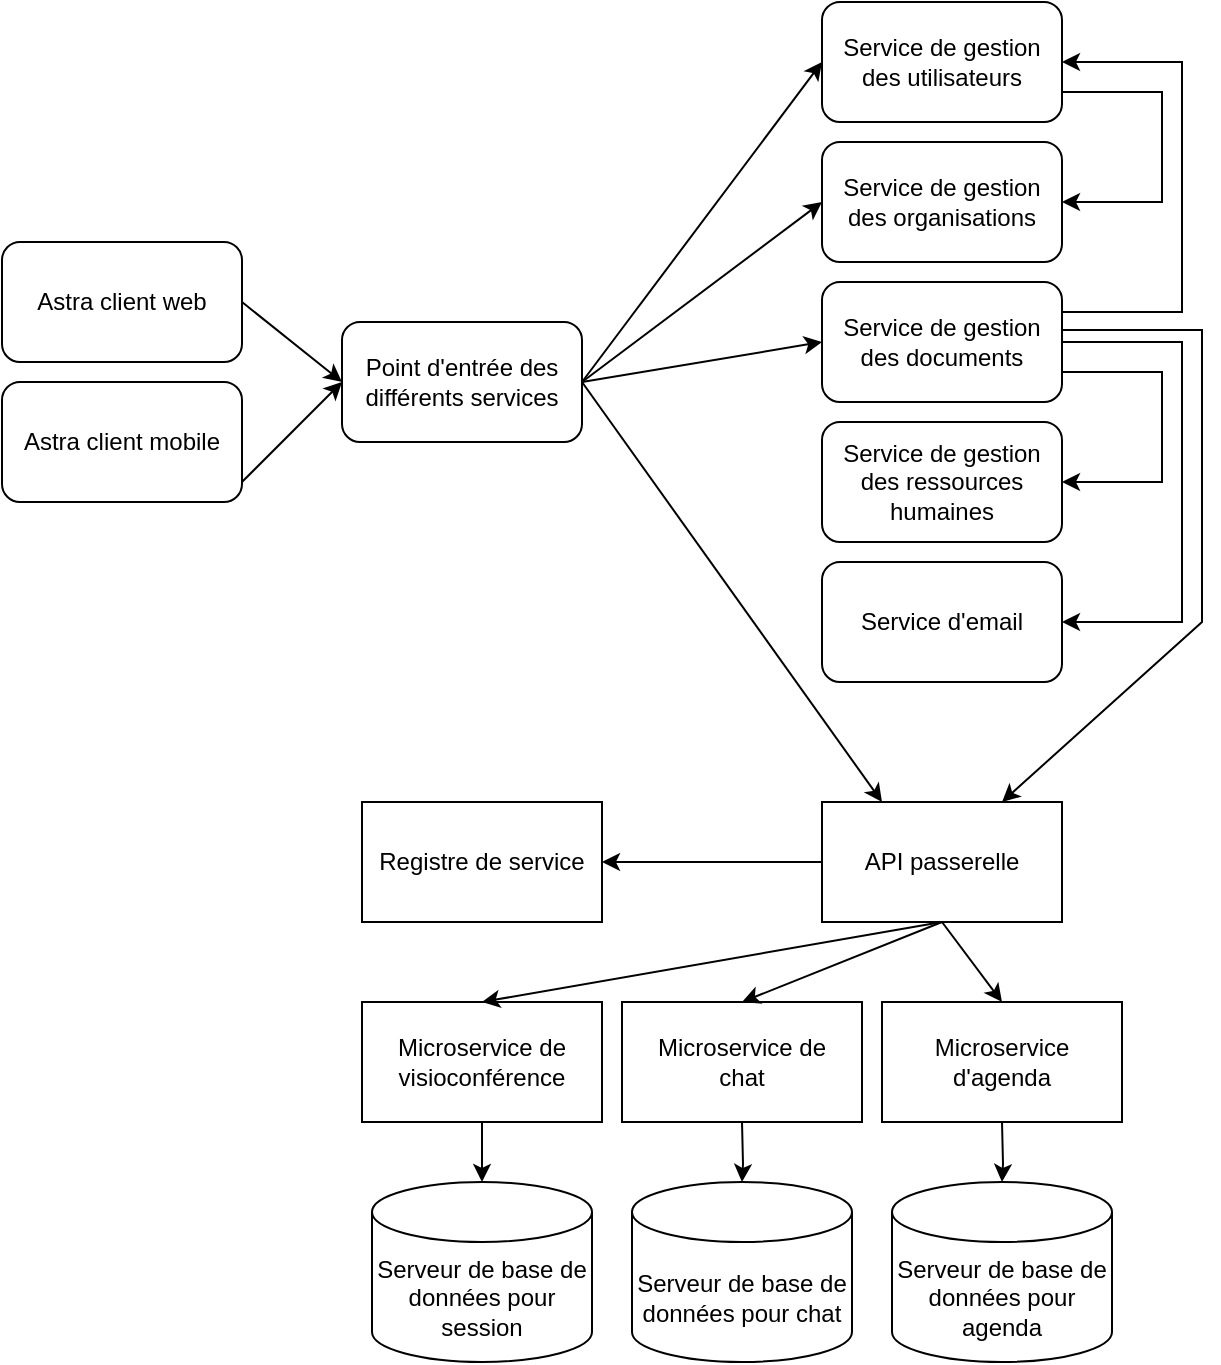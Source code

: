 <mxfile version="18.0.2" type="github">
  <diagram id="00_8uSY0qCTc1xiecRlY" name="Page-1">
    <mxGraphModel dx="1422" dy="724" grid="1" gridSize="10" guides="1" tooltips="1" connect="1" arrows="1" fold="1" page="1" pageScale="1" pageWidth="827" pageHeight="1169" math="0" shadow="0">
      <root>
        <mxCell id="0" />
        <mxCell id="1" parent="0" />
        <mxCell id="EvmF-jl4J4cTao0oqaJv-1" value="Astra client web" style="rounded=1;whiteSpace=wrap;html=1;" vertex="1" parent="1">
          <mxGeometry x="10" y="130" width="120" height="60" as="geometry" />
        </mxCell>
        <mxCell id="EvmF-jl4J4cTao0oqaJv-2" value="Astra client mobile" style="rounded=1;whiteSpace=wrap;html=1;" vertex="1" parent="1">
          <mxGeometry x="10" y="200" width="120" height="60" as="geometry" />
        </mxCell>
        <mxCell id="EvmF-jl4J4cTao0oqaJv-3" value="Point d&#39;entrée des différents services" style="rounded=1;whiteSpace=wrap;html=1;" vertex="1" parent="1">
          <mxGeometry x="180" y="170" width="120" height="60" as="geometry" />
        </mxCell>
        <mxCell id="EvmF-jl4J4cTao0oqaJv-4" value="Service de gestion des utilisateurs" style="rounded=1;whiteSpace=wrap;html=1;" vertex="1" parent="1">
          <mxGeometry x="420" y="10" width="120" height="60" as="geometry" />
        </mxCell>
        <mxCell id="EvmF-jl4J4cTao0oqaJv-5" value="Service de gestion des documents" style="rounded=1;whiteSpace=wrap;html=1;" vertex="1" parent="1">
          <mxGeometry x="420" y="150" width="120" height="60" as="geometry" />
        </mxCell>
        <mxCell id="EvmF-jl4J4cTao0oqaJv-6" value="Service de gestion des organisations" style="rounded=1;whiteSpace=wrap;html=1;" vertex="1" parent="1">
          <mxGeometry x="420" y="80" width="120" height="60" as="geometry" />
        </mxCell>
        <mxCell id="EvmF-jl4J4cTao0oqaJv-7" value="Service de gestion des ressources humaines" style="rounded=1;whiteSpace=wrap;html=1;" vertex="1" parent="1">
          <mxGeometry x="420" y="220" width="120" height="60" as="geometry" />
        </mxCell>
        <mxCell id="EvmF-jl4J4cTao0oqaJv-9" value="" style="endArrow=classic;html=1;rounded=0;" edge="1" parent="1">
          <mxGeometry width="50" height="50" relative="1" as="geometry">
            <mxPoint x="130" y="250" as="sourcePoint" />
            <mxPoint x="180" y="200" as="targetPoint" />
          </mxGeometry>
        </mxCell>
        <mxCell id="EvmF-jl4J4cTao0oqaJv-10" value="" style="endArrow=classic;html=1;rounded=0;entryX=0;entryY=0.5;entryDx=0;entryDy=0;" edge="1" parent="1" target="EvmF-jl4J4cTao0oqaJv-3">
          <mxGeometry width="50" height="50" relative="1" as="geometry">
            <mxPoint x="130" y="160" as="sourcePoint" />
            <mxPoint x="180" y="110" as="targetPoint" />
          </mxGeometry>
        </mxCell>
        <mxCell id="EvmF-jl4J4cTao0oqaJv-11" value="" style="endArrow=classic;html=1;rounded=0;entryX=0;entryY=0.5;entryDx=0;entryDy=0;exitX=1;exitY=0.5;exitDx=0;exitDy=0;" edge="1" parent="1" source="EvmF-jl4J4cTao0oqaJv-3" target="EvmF-jl4J4cTao0oqaJv-5">
          <mxGeometry width="50" height="50" relative="1" as="geometry">
            <mxPoint x="300" y="200" as="sourcePoint" />
            <mxPoint x="440" y="340" as="targetPoint" />
          </mxGeometry>
        </mxCell>
        <mxCell id="EvmF-jl4J4cTao0oqaJv-12" value="" style="endArrow=classic;html=1;rounded=0;entryX=0;entryY=0.5;entryDx=0;entryDy=0;exitX=1;exitY=0.5;exitDx=0;exitDy=0;" edge="1" parent="1" source="EvmF-jl4J4cTao0oqaJv-3" target="EvmF-jl4J4cTao0oqaJv-6">
          <mxGeometry width="50" height="50" relative="1" as="geometry">
            <mxPoint x="300" y="200" as="sourcePoint" />
            <mxPoint x="450" y="350" as="targetPoint" />
          </mxGeometry>
        </mxCell>
        <mxCell id="EvmF-jl4J4cTao0oqaJv-13" value="" style="endArrow=classic;html=1;rounded=0;exitX=1;exitY=0.5;exitDx=0;exitDy=0;entryX=0;entryY=0.5;entryDx=0;entryDy=0;" edge="1" parent="1" source="EvmF-jl4J4cTao0oqaJv-3" target="EvmF-jl4J4cTao0oqaJv-4">
          <mxGeometry width="50" height="50" relative="1" as="geometry">
            <mxPoint x="340" y="240" as="sourcePoint" />
            <mxPoint x="460" y="360" as="targetPoint" />
          </mxGeometry>
        </mxCell>
        <mxCell id="EvmF-jl4J4cTao0oqaJv-14" value="" style="endArrow=classic;html=1;rounded=0;exitX=1;exitY=0.75;exitDx=0;exitDy=0;entryX=1;entryY=0.5;entryDx=0;entryDy=0;" edge="1" parent="1" source="EvmF-jl4J4cTao0oqaJv-4" target="EvmF-jl4J4cTao0oqaJv-6">
          <mxGeometry width="50" height="50" relative="1" as="geometry">
            <mxPoint x="300" y="330" as="sourcePoint" />
            <mxPoint x="350" y="280" as="targetPoint" />
            <Array as="points">
              <mxPoint x="590" y="55" />
              <mxPoint x="590" y="110" />
            </Array>
          </mxGeometry>
        </mxCell>
        <mxCell id="EvmF-jl4J4cTao0oqaJv-15" value="" style="endArrow=classic;html=1;rounded=0;exitX=1;exitY=0.25;exitDx=0;exitDy=0;entryX=1;entryY=0.5;entryDx=0;entryDy=0;" edge="1" parent="1" source="EvmF-jl4J4cTao0oqaJv-5" target="EvmF-jl4J4cTao0oqaJv-4">
          <mxGeometry width="50" height="50" relative="1" as="geometry">
            <mxPoint x="300" y="330" as="sourcePoint" />
            <mxPoint x="650" y="160" as="targetPoint" />
            <Array as="points">
              <mxPoint x="600" y="165" />
              <mxPoint x="600" y="40" />
            </Array>
          </mxGeometry>
        </mxCell>
        <mxCell id="EvmF-jl4J4cTao0oqaJv-16" value="" style="endArrow=classic;html=1;rounded=0;exitX=1;exitY=0.75;exitDx=0;exitDy=0;entryX=1;entryY=0.5;entryDx=0;entryDy=0;" edge="1" parent="1" source="EvmF-jl4J4cTao0oqaJv-5" target="EvmF-jl4J4cTao0oqaJv-7">
          <mxGeometry width="50" height="50" relative="1" as="geometry">
            <mxPoint x="300" y="330" as="sourcePoint" />
            <mxPoint x="350" y="280" as="targetPoint" />
            <Array as="points">
              <mxPoint x="590" y="195" />
              <mxPoint x="590" y="250" />
            </Array>
          </mxGeometry>
        </mxCell>
        <mxCell id="EvmF-jl4J4cTao0oqaJv-17" value="" style="endArrow=classic;html=1;rounded=0;exitX=1;exitY=0.5;exitDx=0;exitDy=0;entryX=1;entryY=0.5;entryDx=0;entryDy=0;" edge="1" parent="1" source="EvmF-jl4J4cTao0oqaJv-5" target="EvmF-jl4J4cTao0oqaJv-18">
          <mxGeometry width="50" height="50" relative="1" as="geometry">
            <mxPoint x="300" y="330" as="sourcePoint" />
            <mxPoint x="550" y="320" as="targetPoint" />
            <Array as="points">
              <mxPoint x="600" y="180" />
              <mxPoint x="600" y="320" />
            </Array>
          </mxGeometry>
        </mxCell>
        <mxCell id="EvmF-jl4J4cTao0oqaJv-18" value="Service d&#39;email" style="rounded=1;whiteSpace=wrap;html=1;" vertex="1" parent="1">
          <mxGeometry x="420" y="290" width="120" height="60" as="geometry" />
        </mxCell>
        <mxCell id="EvmF-jl4J4cTao0oqaJv-19" value="" style="endArrow=classic;html=1;rounded=0;entryX=0.25;entryY=0;entryDx=0;entryDy=0;exitX=1;exitY=0.5;exitDx=0;exitDy=0;" edge="1" parent="1" source="EvmF-jl4J4cTao0oqaJv-3" target="EvmF-jl4J4cTao0oqaJv-23">
          <mxGeometry width="50" height="50" relative="1" as="geometry">
            <mxPoint x="300" y="390" as="sourcePoint" />
            <mxPoint x="430" y="420" as="targetPoint" />
          </mxGeometry>
        </mxCell>
        <mxCell id="EvmF-jl4J4cTao0oqaJv-20" value="" style="endArrow=classic;html=1;rounded=0;entryX=0.75;entryY=0;entryDx=0;entryDy=0;exitX=1;exitY=0.4;exitDx=0;exitDy=0;exitPerimeter=0;" edge="1" parent="1" source="EvmF-jl4J4cTao0oqaJv-5" target="EvmF-jl4J4cTao0oqaJv-23">
          <mxGeometry width="50" height="50" relative="1" as="geometry">
            <mxPoint x="300" y="390" as="sourcePoint" />
            <mxPoint x="550" y="420" as="targetPoint" />
            <Array as="points">
              <mxPoint x="610" y="174" />
              <mxPoint x="610" y="320" />
            </Array>
          </mxGeometry>
        </mxCell>
        <mxCell id="EvmF-jl4J4cTao0oqaJv-21" value="" style="edgeStyle=orthogonalEdgeStyle;rounded=0;orthogonalLoop=1;jettySize=auto;html=1;" edge="1" parent="1" source="EvmF-jl4J4cTao0oqaJv-22" target="EvmF-jl4J4cTao0oqaJv-27">
          <mxGeometry relative="1" as="geometry" />
        </mxCell>
        <mxCell id="EvmF-jl4J4cTao0oqaJv-22" value="&lt;div&gt;Microservice de &lt;br&gt;&lt;/div&gt;&lt;div&gt;visioconférence&lt;br&gt;&lt;/div&gt;" style="rounded=0;whiteSpace=wrap;html=1;" vertex="1" parent="1">
          <mxGeometry x="190" y="510" width="120" height="60" as="geometry" />
        </mxCell>
        <mxCell id="EvmF-jl4J4cTao0oqaJv-23" value="API passerelle" style="rounded=0;whiteSpace=wrap;html=1;" vertex="1" parent="1">
          <mxGeometry x="420" y="410" width="120" height="60" as="geometry" />
        </mxCell>
        <mxCell id="EvmF-jl4J4cTao0oqaJv-24" value="" style="endArrow=classic;html=1;rounded=0;exitX=0.5;exitY=1;exitDx=0;exitDy=0;entryX=0.5;entryY=0;entryDx=0;entryDy=0;" edge="1" parent="1" source="EvmF-jl4J4cTao0oqaJv-23" target="EvmF-jl4J4cTao0oqaJv-22">
          <mxGeometry width="50" height="50" relative="1" as="geometry">
            <mxPoint x="420" y="480" as="sourcePoint" />
            <mxPoint x="490" y="510" as="targetPoint" />
          </mxGeometry>
        </mxCell>
        <mxCell id="EvmF-jl4J4cTao0oqaJv-25" value="Registre de service" style="rounded=0;whiteSpace=wrap;html=1;" vertex="1" parent="1">
          <mxGeometry x="190" y="410" width="120" height="60" as="geometry" />
        </mxCell>
        <mxCell id="EvmF-jl4J4cTao0oqaJv-26" value="" style="endArrow=classic;html=1;rounded=0;exitX=0;exitY=0.5;exitDx=0;exitDy=0;" edge="1" parent="1" source="EvmF-jl4J4cTao0oqaJv-23">
          <mxGeometry width="50" height="50" relative="1" as="geometry">
            <mxPoint x="420" y="680" as="sourcePoint" />
            <mxPoint x="310" y="440" as="targetPoint" />
          </mxGeometry>
        </mxCell>
        <mxCell id="EvmF-jl4J4cTao0oqaJv-27" value="Serveur de base de données pour session" style="shape=cylinder3;whiteSpace=wrap;html=1;boundedLbl=1;backgroundOutline=1;size=15;" vertex="1" parent="1">
          <mxGeometry x="195" y="600" width="110" height="90" as="geometry" />
        </mxCell>
        <mxCell id="EvmF-jl4J4cTao0oqaJv-28" value="&lt;div&gt;Microservice de &lt;br&gt;&lt;/div&gt;&lt;div&gt;chat&lt;br&gt;&lt;/div&gt;" style="rounded=0;whiteSpace=wrap;html=1;" vertex="1" parent="1">
          <mxGeometry x="320" y="510" width="120" height="60" as="geometry" />
        </mxCell>
        <mxCell id="EvmF-jl4J4cTao0oqaJv-29" value="" style="endArrow=classic;html=1;rounded=0;entryX=0.5;entryY=0;entryDx=0;entryDy=0;exitX=0.5;exitY=1;exitDx=0;exitDy=0;" edge="1" parent="1" source="EvmF-jl4J4cTao0oqaJv-23" target="EvmF-jl4J4cTao0oqaJv-28">
          <mxGeometry width="50" height="50" relative="1" as="geometry">
            <mxPoint x="390" y="440" as="sourcePoint" />
            <mxPoint x="440" y="390" as="targetPoint" />
          </mxGeometry>
        </mxCell>
        <mxCell id="EvmF-jl4J4cTao0oqaJv-30" value="" style="edgeStyle=orthogonalEdgeStyle;rounded=0;orthogonalLoop=1;jettySize=auto;html=1;" edge="1" parent="1" target="EvmF-jl4J4cTao0oqaJv-31">
          <mxGeometry relative="1" as="geometry">
            <mxPoint x="380" y="570" as="sourcePoint" />
          </mxGeometry>
        </mxCell>
        <mxCell id="EvmF-jl4J4cTao0oqaJv-31" value="Serveur de base de données pour chat" style="shape=cylinder3;whiteSpace=wrap;html=1;boundedLbl=1;backgroundOutline=1;size=15;" vertex="1" parent="1">
          <mxGeometry x="325" y="600" width="110" height="90" as="geometry" />
        </mxCell>
        <mxCell id="EvmF-jl4J4cTao0oqaJv-33" value="&lt;div&gt;Microservice d&#39;agenda&lt;br&gt;&lt;/div&gt;" style="rounded=0;whiteSpace=wrap;html=1;" vertex="1" parent="1">
          <mxGeometry x="450" y="510" width="120" height="60" as="geometry" />
        </mxCell>
        <mxCell id="EvmF-jl4J4cTao0oqaJv-34" value="" style="endArrow=classic;html=1;rounded=0;entryX=0.5;entryY=0;entryDx=0;entryDy=0;exitX=0.5;exitY=1;exitDx=0;exitDy=0;" edge="1" parent="1" target="EvmF-jl4J4cTao0oqaJv-33" source="EvmF-jl4J4cTao0oqaJv-23">
          <mxGeometry width="50" height="50" relative="1" as="geometry">
            <mxPoint x="610" y="470" as="sourcePoint" />
            <mxPoint x="570" y="390" as="targetPoint" />
          </mxGeometry>
        </mxCell>
        <mxCell id="EvmF-jl4J4cTao0oqaJv-35" value="" style="edgeStyle=orthogonalEdgeStyle;rounded=0;orthogonalLoop=1;jettySize=auto;html=1;" edge="1" parent="1" target="EvmF-jl4J4cTao0oqaJv-36">
          <mxGeometry relative="1" as="geometry">
            <mxPoint x="510" y="570" as="sourcePoint" />
          </mxGeometry>
        </mxCell>
        <mxCell id="EvmF-jl4J4cTao0oqaJv-36" value="Serveur de base de données pour agenda" style="shape=cylinder3;whiteSpace=wrap;html=1;boundedLbl=1;backgroundOutline=1;size=15;" vertex="1" parent="1">
          <mxGeometry x="455" y="600" width="110" height="90" as="geometry" />
        </mxCell>
      </root>
    </mxGraphModel>
  </diagram>
</mxfile>

